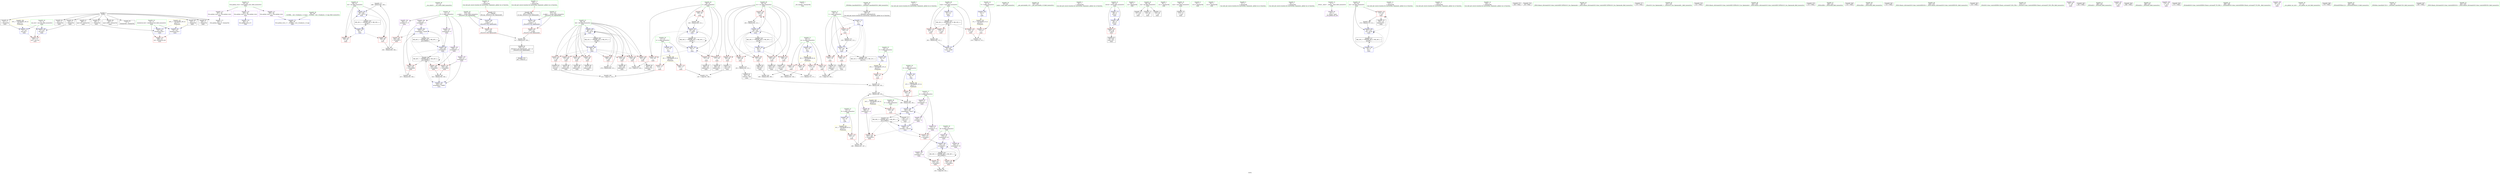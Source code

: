 digraph "SVFG" {
	label="SVFG";

	Node0x564eaa3ad880 [shape=record,color=grey,label="{NodeID: 0\nNullPtr}"];
	Node0x564eaa3ad880 -> Node0x564eaa4dda70[style=solid];
	Node0x564eaa3ad880 -> Node0x564eaa4ddb70[style=solid];
	Node0x564eaa3ad880 -> Node0x564eaa4ddc40[style=solid];
	Node0x564eaa3ad880 -> Node0x564eaa4ddd10[style=solid];
	Node0x564eaa3ad880 -> Node0x564eaa4ddde0[style=solid];
	Node0x564eaa3ad880 -> Node0x564eaa4ddeb0[style=solid];
	Node0x564eaa3ad880 -> Node0x564eaa4ddf80[style=solid];
	Node0x564eaa3ad880 -> Node0x564eaa4de050[style=solid];
	Node0x564eaa3ad880 -> Node0x564eaa4de120[style=solid];
	Node0x564eaa3ad880 -> Node0x564eaa4e4800[style=solid];
	Node0x564eaa4e1160 [shape=record,color=grey,label="{NodeID: 277\n266 = Binary(265, 258, )\n}"];
	Node0x564eaa4e1160 -> Node0x564eaa4dfa80[style=solid];
	Node0x564eaa4df9b0 [shape=record,color=blue,label="{NodeID: 194\n255\<--257\narrayidx68\<--rem69\nmain\n}"];
	Node0x564eaa4df9b0 -> Node0x564eaa4e3d90[style=dashed];
	Node0x564eaa4df9b0 -> Node0x564eaa4e56d0[style=dashed];
	Node0x564eaa4df9b0 -> Node0x564eaa502dc0[style=dashed];
	Node0x564eaa4dc2d0 [shape=record,color=purple,label="{NodeID: 111\n366\<--36\nllvm.global_ctors_1\<--llvm.global_ctors\nGlob }"];
	Node0x564eaa4dc2d0 -> Node0x564eaa4e4700[style=solid];
	Node0x564eaa4bae60 [shape=record,color=green,label="{NodeID: 28\n51\<--52\n__cxa_atexit\<--__cxa_atexit_field_insensitive\n}"];
	Node0x564eaa4e5ca0 [shape=record,color=black,label="{NodeID: 388\n318 = PHI(100, )\n1st arg _ZStorSt13_Ios_OpenmodeS_ }"];
	Node0x564eaa4e5ca0 -> Node0x564eaa4dfe90[style=solid];
	Node0x564eaa4e2bb0 [shape=record,color=red,label="{NodeID: 139\n204\<--84\n\<--i21\nmain\n}"];
	Node0x564eaa4e2bb0 -> Node0x564eaa4eab40[style=solid];
	Node0x564eaa4dd6d0 [shape=record,color=green,label="{NodeID: 56\n319\<--320\n__a.addr\<--__a.addr_field_insensitive\n_ZStorSt13_Ios_OpenmodeS_\n}"];
	Node0x564eaa4dd6d0 -> Node0x564eaa4e3e60[style=solid];
	Node0x564eaa4dd6d0 -> Node0x564eaa4dfdc0[style=solid];
	Node0x564eaa5053d0 [shape=record,color=yellow,style=double,label="{NodeID: 333\n10V_1 = ENCHI(MR_10V_0)\npts\{25 \}\nFun[main]}"];
	Node0x564eaa5053d0 -> Node0x564eaa4e1d10[style=dashed];
	Node0x564eaa4e4300 [shape=record,color=blue,label="{NodeID: 167\n22\<--18\nX\<--\nGlob }"];
	Node0x564eaa4e4300 -> Node0x564eaa5052f0[style=dashed];
	Node0x564eaa4dee50 [shape=record,color=black,label="{NodeID: 84\n217\<--216\nidxprom49\<--\nmain\n}"];
	Node0x564eaa4b9d10 [shape=record,color=green,label="{NodeID: 1\n7\<--1\n__dso_handle\<--dummyObj\nGlob }"];
	Node0x564eaa4e12e0 [shape=record,color=grey,label="{NodeID: 278\n167 = cmp(165, 166, )\n}"];
	Node0x564eaa4dfa80 [shape=record,color=blue,label="{NodeID: 195\n86\<--266\nret\<--rem73\nmain\n}"];
	Node0x564eaa4dfa80 -> Node0x564eaa4e2c80[style=dashed];
	Node0x564eaa4dfa80 -> Node0x564eaa4e2d50[style=dashed];
	Node0x564eaa4dfa80 -> Node0x564eaa4dfa80[style=dashed];
	Node0x564eaa4dfa80 -> Node0x564eaa5014c0[style=dashed];
	Node0x564eaa4dc3d0 [shape=record,color=purple,label="{NodeID: 112\n367\<--36\nllvm.global_ctors_2\<--llvm.global_ctors\nGlob }"];
	Node0x564eaa4dc3d0 -> Node0x564eaa4e4800[style=solid];
	Node0x564eaa4baf60 [shape=record,color=green,label="{NodeID: 29\n50\<--56\n_ZNSt8ios_base4InitD1Ev\<--_ZNSt8ios_base4InitD1Ev_field_insensitive\n}"];
	Node0x564eaa4baf60 -> Node0x564eaa4de1f0[style=solid];
	Node0x564eaa4e2c80 [shape=record,color=red,label="{NodeID: 140\n260\<--86\n\<--ret\nmain\n}"];
	Node0x564eaa4e2c80 -> Node0x564eaa4e0fe0[style=solid];
	Node0x564eaa4dd7a0 [shape=record,color=green,label="{NodeID: 57\n321\<--322\n__b.addr\<--__b.addr_field_insensitive\n_ZStorSt13_Ios_OpenmodeS_\n}"];
	Node0x564eaa4dd7a0 -> Node0x564eaa4e3f30[style=solid];
	Node0x564eaa4dd7a0 -> Node0x564eaa4dfe90[style=solid];
	Node0x564eaa5054b0 [shape=record,color=yellow,style=double,label="{NodeID: 334\n12V_1 = ENCHI(MR_12V_0)\npts\{27 \}\nFun[main]}"];
	Node0x564eaa5054b0 -> Node0x564eaa4e1de0[style=dashed];
	Node0x564eaa4e4400 [shape=record,color=blue,label="{NodeID: 168\n24\<--18\nY\<--\nGlob }"];
	Node0x564eaa4e4400 -> Node0x564eaa5053d0[style=dashed];
	Node0x564eaa4def20 [shape=record,color=black,label="{NodeID: 85\n228\<--227\nidxprom54\<--\nmain\n}"];
	Node0x564eaa4b8cd0 [shape=record,color=green,label="{NodeID: 2\n9\<--1\n\<--dummyObj\nCan only get source location for instruction, argument, global var or function.}"];
	Node0x564eaa4e1460 [shape=record,color=grey,label="{NodeID: 279\n116 = cmp(114, 115, )\n}"];
	Node0x564eaa4dfb50 [shape=record,color=blue,label="{NodeID: 196\n88\<--270\ni44\<--inc75\nmain\n}"];
	Node0x564eaa4dfb50 -> Node0x564eaa4e2e20[style=dashed];
	Node0x564eaa4dfb50 -> Node0x564eaa4e2ef0[style=dashed];
	Node0x564eaa4dfb50 -> Node0x564eaa4e2fc0[style=dashed];
	Node0x564eaa4dfb50 -> Node0x564eaa4e3090[style=dashed];
	Node0x564eaa4dfb50 -> Node0x564eaa4e3160[style=dashed];
	Node0x564eaa4dfb50 -> Node0x564eaa4e3230[style=dashed];
	Node0x564eaa4dfb50 -> Node0x564eaa4e3300[style=dashed];
	Node0x564eaa4dfb50 -> Node0x564eaa4e33d0[style=dashed];
	Node0x564eaa4dfb50 -> Node0x564eaa4dfb50[style=dashed];
	Node0x564eaa4dfb50 -> Node0x564eaa5019c0[style=dashed];
	Node0x564eaa4dc4d0 [shape=record,color=red,label="{NodeID: 113\n115\<--8\n\<--T\nmain\n}"];
	Node0x564eaa4dc4d0 -> Node0x564eaa4e1460[style=solid];
	Node0x564eaa4db170 [shape=record,color=green,label="{NodeID: 30\n63\<--64\nmain\<--main_field_insensitive\n}"];
	Node0x564eaa4e2d50 [shape=record,color=red,label="{NodeID: 141\n284\<--86\n\<--ret\nmain\n}"];
	Node0x564eaa4dd870 [shape=record,color=green,label="{NodeID: 58\n329\<--330\n__gxx_personality_v0\<--__gxx_personality_v0_field_insensitive\n}"];
	Node0x564eaa4e4500 [shape=record,color=blue,label="{NodeID: 169\n26\<--18\nZ\<--\nGlob }"];
	Node0x564eaa4e4500 -> Node0x564eaa5054b0[style=dashed];
	Node0x564eaa4deff0 [shape=record,color=black,label="{NodeID: 86\n232\<--231\nidxprom56\<--\nmain\n}"];
	Node0x564eaa4b8d60 [shape=record,color=green,label="{NodeID: 3\n18\<--1\n\<--dummyObj\nCan only get source location for instruction, argument, global var or function.}"];
	Node0x564eaa4e15e0 [shape=record,color=grey,label="{NodeID: 280\n131 = cmp(129, 130, )\n}"];
	Node0x564eaa4dfc20 [shape=record,color=blue,label="{NodeID: 197\n76\<--295\nCase\<--inc88\nmain\n}"];
	Node0x564eaa4dfc20 -> Node0x564eaa5000c0[style=dashed];
	Node0x564eaa4dc5a0 [shape=record,color=red,label="{NodeID: 114\n166\<--17\n\<--n\nmain\n}"];
	Node0x564eaa4dc5a0 -> Node0x564eaa4e12e0[style=solid];
	Node0x564eaa4db200 [shape=record,color=green,label="{NodeID: 31\n66\<--67\nretval\<--retval_field_insensitive\nmain\n}"];
	Node0x564eaa4db200 -> Node0x564eaa4e1eb0[style=solid];
	Node0x564eaa4db200 -> Node0x564eaa4e4900[style=solid];
	Node0x564eaa4db200 -> Node0x564eaa4dfcf0[style=solid];
	Node0x564eaa4e2e20 [shape=record,color=red,label="{NodeID: 142\n211\<--88\n\<--i44\nmain\n}"];
	Node0x564eaa4e2e20 -> Node0x564eaa4ded80[style=solid];
	Node0x564eaa4dd970 [shape=record,color=green,label="{NodeID: 59\n38\<--361\n_GLOBAL__sub_I_frankyym_2_0.cpp\<--_GLOBAL__sub_I_frankyym_2_0.cpp_field_insensitive\n}"];
	Node0x564eaa4dd970 -> Node0x564eaa4e4700[style=solid];
	Node0x564eaa505670 [shape=record,color=yellow,style=double,label="{NodeID: 336\n16V_1 = ENCHI(MR_16V_0)\npts\{73 \}\nFun[main]}"];
	Node0x564eaa505670 -> Node0x564eaa4e4d10[style=dashed];
	Node0x564eaa505670 -> Node0x564eaa4e4eb0[style=dashed];
	Node0x564eaa4e4600 [shape=record,color=blue,label="{NodeID: 170\n365\<--37\nllvm.global_ctors_0\<--\nGlob }"];
	Node0x564eaa4df0c0 [shape=record,color=black,label="{NodeID: 87\n238\<--237\nidxprom59\<--\nmain\n}"];
	Node0x564eaa4b8df0 [shape=record,color=green,label="{NodeID: 4\n28\<--1\n.str\<--dummyObj\nGlob }"];
	Node0x564eaa4e1760 [shape=record,color=grey,label="{NodeID: 281\n235 = cmp(230, 234, )\n}"];
	Node0x564eaa4dfcf0 [shape=record,color=blue,label="{NodeID: 198\n66\<--9\nretval\<--\nmain\n}"];
	Node0x564eaa4dfcf0 -> Node0x564eaa4e1eb0[style=dashed];
	Node0x564eaa4e1830 [shape=record,color=red,label="{NodeID: 115\n213\<--17\n\<--n\nmain\n}"];
	Node0x564eaa4e1830 -> Node0x564eaa4ed350[style=solid];
	Node0x564eaa4db290 [shape=record,color=green,label="{NodeID: 32\n68\<--69\ncin\<--cin_field_insensitive\nmain\n}"];
	Node0x564eaa4db290 -> Node0x564eaa4de2f0[style=solid];
	Node0x564eaa4db290 -> Node0x564eaa4de3c0[style=solid];
	Node0x564eaa4db290 -> Node0x564eaa4de490[style=solid];
	Node0x564eaa4e2ef0 [shape=record,color=red,label="{NodeID: 143\n216\<--88\n\<--i44\nmain\n}"];
	Node0x564eaa4e2ef0 -> Node0x564eaa4dee50[style=solid];
	Node0x564eaa4dda70 [shape=record,color=black,label="{NodeID: 60\n2\<--3\ndummyVal\<--dummyVal\n}"];
	Node0x564eaa505750 [shape=record,color=yellow,style=double,label="{NodeID: 337\n18V_1 = ENCHI(MR_18V_0)\npts\{75 \}\nFun[main]}"];
	Node0x564eaa505750 -> Node0x564eaa4e4de0[style=dashed];
	Node0x564eaa505750 -> Node0x564eaa4e4f80[style=dashed];
	Node0x564eaa4e4700 [shape=record,color=blue,label="{NodeID: 171\n366\<--38\nllvm.global_ctors_1\<--_GLOBAL__sub_I_frankyym_2_0.cpp\nGlob }"];
	Node0x564eaa4df190 [shape=record,color=black,label="{NodeID: 88\n242\<--241\nidxprom61\<--\nmain\n}"];
	Node0x564eaa4b8e80 [shape=record,color=green,label="{NodeID: 5\n30\<--1\n.str.1\<--dummyObj\nGlob }"];
	Node0x564eaa4ed1d0 [shape=record,color=grey,label="{NodeID: 282\n225 = cmp(223, 224, )\n}"];
	Node0x564eaa4dfdc0 [shape=record,color=blue,label="{NodeID: 199\n319\<--317\n__a.addr\<--__a\n_ZStorSt13_Ios_OpenmodeS_\n}"];
	Node0x564eaa4dfdc0 -> Node0x564eaa4e3e60[style=dashed];
	Node0x564eaa4e1900 [shape=record,color=red,label="{NodeID: 116\n130\<--20\n\<--m\nmain\n}"];
	Node0x564eaa4e1900 -> Node0x564eaa4e15e0[style=solid];
	Node0x564eaa4db320 [shape=record,color=green,label="{NodeID: 33\n70\<--71\ncout\<--cout_field_insensitive\nmain\n}"];
	Node0x564eaa4db320 -> Node0x564eaa4de560[style=solid];
	Node0x564eaa4e2fc0 [shape=record,color=red,label="{NodeID: 144\n224\<--88\n\<--i44\nmain\n}"];
	Node0x564eaa4e2fc0 -> Node0x564eaa4ed1d0[style=solid];
	Node0x564eaa4ddb70 [shape=record,color=black,label="{NodeID: 61\n146\<--3\n\<--dummyVal\nmain\n}"];
	Node0x564eaa4e4800 [shape=record,color=blue, style = dotted,label="{NodeID: 172\n367\<--3\nllvm.global_ctors_2\<--dummyVal\nGlob }"];
	Node0x564eaa4df260 [shape=record,color=black,label="{NodeID: 89\n254\<--253\nidxprom67\<--\nmain\n}"];
	Node0x564eaa4b9800 [shape=record,color=green,label="{NodeID: 6\n32\<--1\n.str.2\<--dummyObj\nGlob }"];
	Node0x564eaa4ed350 [shape=record,color=grey,label="{NodeID: 283\n214 = cmp(212, 213, )\n}"];
	Node0x564eaa4dfe90 [shape=record,color=blue,label="{NodeID: 200\n321\<--318\n__b.addr\<--__b\n_ZStorSt13_Ios_OpenmodeS_\n}"];
	Node0x564eaa4dfe90 -> Node0x564eaa4e3f30[style=dashed];
	Node0x564eaa4e19d0 [shape=record,color=red,label="{NodeID: 117\n171\<--20\n\<--m\nmain\n}"];
	Node0x564eaa4e19d0 -> Node0x564eaa4eafc0[style=solid];
	Node0x564eaa4db3b0 [shape=record,color=green,label="{NodeID: 34\n72\<--73\nexn.slot\<--exn.slot_field_insensitive\nmain\n}"];
	Node0x564eaa4db3b0 -> Node0x564eaa4e1f80[style=solid];
	Node0x564eaa4db3b0 -> Node0x564eaa4e4d10[style=solid];
	Node0x564eaa4db3b0 -> Node0x564eaa4e4eb0[style=solid];
	Node0x564eaa4e3090 [shape=record,color=red,label="{NodeID: 145\n231\<--88\n\<--i44\nmain\n}"];
	Node0x564eaa4e3090 -> Node0x564eaa4deff0[style=solid];
	Node0x564eaa4ddc40 [shape=record,color=black,label="{NodeID: 62\n147\<--3\n\<--dummyVal\nmain\n}"];
	Node0x564eaa4ddc40 -> Node0x564eaa4e4d10[style=solid];
	Node0x564eaa4e4900 [shape=record,color=blue,label="{NodeID: 173\n66\<--9\nretval\<--\nmain\n}"];
	Node0x564eaa4e4900 -> Node0x564eaa4dfcf0[style=dashed];
	Node0x564eaa4df330 [shape=record,color=black,label="{NodeID: 90\n262\<--261\nidxprom70\<--\nmain\n}"];
	Node0x564eaa4b9890 [shape=record,color=green,label="{NodeID: 7\n34\<--1\n.str.3\<--dummyObj\nGlob }"];
	Node0x564eaa4e1aa0 [shape=record,color=red,label="{NodeID: 118\n184\<--20\n\<--m\nmain\n}"];
	Node0x564eaa4e1aa0 -> Node0x564eaa4e0ce0[style=solid];
	Node0x564eaa4db440 [shape=record,color=green,label="{NodeID: 35\n74\<--75\nehselector.slot\<--ehselector.slot_field_insensitive\nmain\n}"];
	Node0x564eaa4db440 -> Node0x564eaa4e2050[style=solid];
	Node0x564eaa4db440 -> Node0x564eaa4e4de0[style=solid];
	Node0x564eaa4db440 -> Node0x564eaa4e4f80[style=solid];
	Node0x564eaa4e3160 [shape=record,color=red,label="{NodeID: 146\n241\<--88\n\<--i44\nmain\n}"];
	Node0x564eaa4e3160 -> Node0x564eaa4df190[style=solid];
	Node0x564eaa4ddd10 [shape=record,color=black,label="{NodeID: 63\n149\<--3\n\<--dummyVal\nmain\n}"];
	Node0x564eaa4ddd10 -> Node0x564eaa4e4de0[style=solid];
	Node0x564eaa5059f0 [shape=record,color=yellow,style=double,label="{NodeID: 340\n24V_1 = ENCHI(MR_24V_0)\npts\{81 \}\nFun[main]}"];
	Node0x564eaa5059f0 -> Node0x564eaa4e2600[style=dashed];
	Node0x564eaa4e49d0 [shape=record,color=blue,label="{NodeID: 174\n76\<--112\nCase\<--\nmain\n}"];
	Node0x564eaa4e49d0 -> Node0x564eaa5000c0[style=dashed];
	Node0x564eaa4df400 [shape=record,color=black,label="{NodeID: 91\n65\<--303\nmain_ret\<--\nmain\n}"];
	Node0x564eaa4b9920 [shape=record,color=green,label="{NodeID: 8\n37\<--1\n\<--dummyObj\nCan only get source location for instruction, argument, global var or function.}"];
	Node0x564eaa4e1b70 [shape=record,color=red,label="{NodeID: 119\n199\<--20\n\<--m\nmain\n}"];
	Node0x564eaa4e1b70 -> Node0x564eaa4ea3c0[style=solid];
	Node0x564eaa4db4d0 [shape=record,color=green,label="{NodeID: 36\n76\<--77\nCase\<--Case_field_insensitive\nmain\n}"];
	Node0x564eaa4db4d0 -> Node0x564eaa4e2120[style=solid];
	Node0x564eaa4db4d0 -> Node0x564eaa4e21f0[style=solid];
	Node0x564eaa4db4d0 -> Node0x564eaa4e22c0[style=solid];
	Node0x564eaa4db4d0 -> Node0x564eaa4e49d0[style=solid];
	Node0x564eaa4db4d0 -> Node0x564eaa4dfc20[style=solid];
	Node0x564eaa4e3230 [shape=record,color=red,label="{NodeID: 147\n253\<--88\n\<--i44\nmain\n}"];
	Node0x564eaa4e3230 -> Node0x564eaa4df260[style=solid];
	Node0x564eaa4ddde0 [shape=record,color=black,label="{NodeID: 64\n152\<--3\n\<--dummyVal\nmain\n}"];
	Node0x564eaa4e4aa0 [shape=record,color=blue,label="{NodeID: 175\n78\<--9\ni\<--\nmain\n}"];
	Node0x564eaa4e4aa0 -> Node0x564eaa4e2390[style=dashed];
	Node0x564eaa4e4aa0 -> Node0x564eaa4e2460[style=dashed];
	Node0x564eaa4e4aa0 -> Node0x564eaa4e2530[style=dashed];
	Node0x564eaa4e4aa0 -> Node0x564eaa4e4c40[style=dashed];
	Node0x564eaa4e4aa0 -> Node0x564eaa5005c0[style=dashed];
	Node0x564eaa4df4d0 [shape=record,color=black,label="{NodeID: 92\n316\<--327\n_ZStorSt13_Ios_OpenmodeS__ret\<--or\n_ZStorSt13_Ios_OpenmodeS_\n|{<s0>4}}"];
	Node0x564eaa4df4d0:s0 -> Node0x564eaa518380[style=solid,color=blue];
	Node0x564eaa4b99b0 [shape=record,color=green,label="{NodeID: 9\n95\<--1\n\<--dummyObj\nCan only get source location for instruction, argument, global var or function.}"];
	Node0x564eaa4e1c40 [shape=record,color=red,label="{NodeID: 120\n181\<--22\n\<--X\nmain\n}"];
	Node0x564eaa4e1c40 -> Node0x564eaa4eae40[style=solid];
	Node0x564eaa4db560 [shape=record,color=green,label="{NodeID: 37\n78\<--79\ni\<--i_field_insensitive\nmain\n}"];
	Node0x564eaa4db560 -> Node0x564eaa4e2390[style=solid];
	Node0x564eaa4db560 -> Node0x564eaa4e2460[style=solid];
	Node0x564eaa4db560 -> Node0x564eaa4e2530[style=solid];
	Node0x564eaa4db560 -> Node0x564eaa4e4aa0[style=solid];
	Node0x564eaa4db560 -> Node0x564eaa4e4c40[style=solid];
	Node0x564eaa4e3300 [shape=record,color=red,label="{NodeID: 148\n261\<--88\n\<--i44\nmain\n}"];
	Node0x564eaa4e3300 -> Node0x564eaa4df330[style=solid];
	Node0x564eaa4ddeb0 [shape=record,color=black,label="{NodeID: 65\n153\<--3\n\<--dummyVal\nmain\n}"];
	Node0x564eaa4ddeb0 -> Node0x564eaa4e4eb0[style=solid];
	Node0x564eaa4e9f40 [shape=record,color=grey,label="{NodeID: 259\n194 = Binary(188, 193, )\n}"];
	Node0x564eaa4e9f40 -> Node0x564eaa4ea240[style=solid];
	Node0x564eaa4e4b70 [shape=record,color=blue,label="{NodeID: 176\n139\<--136\narrayidx\<--conv20\nmain\n}"];
	Node0x564eaa4e4b70 -> Node0x564eaa4e37e0[style=dashed];
	Node0x564eaa4e4b70 -> Node0x564eaa4e38b0[style=dashed];
	Node0x564eaa4e4b70 -> Node0x564eaa4e4b70[style=dashed];
	Node0x564eaa4e4b70 -> Node0x564eaa4e5390[style=dashed];
	Node0x564eaa4e4b70 -> Node0x564eaa5023c0[style=dashed];
	Node0x564eaa4df5a0 [shape=record,color=purple,label="{NodeID: 93\n47\<--4\n\<--_ZStL8__ioinit\n__cxx_global_var_init\n}"];
	Node0x564eaa4b9a40 [shape=record,color=green,label="{NodeID: 10\n99\<--1\n\<--dummyObj\nCan only get source location for instruction, argument, global var or function.|{<s0>4}}"];
	Node0x564eaa4b9a40:s0 -> Node0x564eaa517690[style=solid,color=red];
	Node0x564eaa4e1d10 [shape=record,color=red,label="{NodeID: 121\n189\<--24\n\<--Y\nmain\n}"];
	Node0x564eaa4e1d10 -> Node0x564eaa4e09e0[style=solid];
	Node0x564eaa4db630 [shape=record,color=green,label="{NodeID: 38\n80\<--81\nk\<--k_field_insensitive\nmain\n}"];
	Node0x564eaa4db630 -> Node0x564eaa4e2600[style=solid];
	Node0x564eaa5000c0 [shape=record,color=black,label="{NodeID: 315\nMR_20V_3 = PHI(MR_20V_4, MR_20V_2, )\npts\{77 \}\n}"];
	Node0x564eaa5000c0 -> Node0x564eaa4e2120[style=dashed];
	Node0x564eaa5000c0 -> Node0x564eaa4e21f0[style=dashed];
	Node0x564eaa5000c0 -> Node0x564eaa4e22c0[style=dashed];
	Node0x564eaa5000c0 -> Node0x564eaa4dfc20[style=dashed];
	Node0x564eaa4e33d0 [shape=record,color=red,label="{NodeID: 149\n269\<--88\n\<--i44\nmain\n}"];
	Node0x564eaa4e33d0 -> Node0x564eaa4e0e60[style=solid];
	Node0x564eaa4ddf80 [shape=record,color=black,label="{NodeID: 66\n155\<--3\n\<--dummyVal\nmain\n}"];
	Node0x564eaa4ddf80 -> Node0x564eaa4e4f80[style=solid];
	Node0x564eaa4ea0c0 [shape=record,color=grey,label="{NodeID: 260\n327 = Binary(325, 326, )\n}"];
	Node0x564eaa4ea0c0 -> Node0x564eaa4df4d0[style=solid];
	Node0x564eaa4e4c40 [shape=record,color=blue,label="{NodeID: 177\n78\<--143\ni\<--inc\nmain\n}"];
	Node0x564eaa4e4c40 -> Node0x564eaa4e2390[style=dashed];
	Node0x564eaa4e4c40 -> Node0x564eaa4e2460[style=dashed];
	Node0x564eaa4e4c40 -> Node0x564eaa4e2530[style=dashed];
	Node0x564eaa4e4c40 -> Node0x564eaa4e4c40[style=dashed];
	Node0x564eaa4e4c40 -> Node0x564eaa5005c0[style=dashed];
	Node0x564eaa4df670 [shape=record,color=purple,label="{NodeID: 94\n139\<--11\narrayidx\<--A\nmain\n}"];
	Node0x564eaa4df670 -> Node0x564eaa4e4b70[style=solid];
	Node0x564eaa4b54f0 [shape=record,color=green,label="{NodeID: 11\n100\<--1\n\<--dummyObj\nCan only get source location for instruction, argument, global var or function.|{<s0>4}}"];
	Node0x564eaa4b54f0:s0 -> Node0x564eaa4e5ca0[style=solid,color=red];
	Node0x564eaa4e1de0 [shape=record,color=red,label="{NodeID: 122\n195\<--26\n\<--Z\nmain\n}"];
	Node0x564eaa4e1de0 -> Node0x564eaa4ea240[style=solid];
	Node0x564eaa4db700 [shape=record,color=green,label="{NodeID: 39\n82\<--83\ncnt\<--cnt_field_insensitive\nmain\n}"];
	Node0x564eaa4db700 -> Node0x564eaa4e26d0[style=solid];
	Node0x564eaa4db700 -> Node0x564eaa4e5050[style=solid];
	Node0x564eaa4db700 -> Node0x564eaa4e51f0[style=solid];
	Node0x564eaa5005c0 [shape=record,color=black,label="{NodeID: 316\nMR_22V_2 = PHI(MR_22V_4, MR_22V_1, )\npts\{79 \}\n}"];
	Node0x564eaa5005c0 -> Node0x564eaa4e4aa0[style=dashed];
	Node0x564eaa4e34a0 [shape=record,color=red,label="{NodeID: 150\n223\<--90\n\<--j\nmain\n}"];
	Node0x564eaa4e34a0 -> Node0x564eaa4ed1d0[style=solid];
	Node0x564eaa4de050 [shape=record,color=black,label="{NodeID: 67\n309\<--3\nlpad.val\<--dummyVal\nmain\n}"];
	Node0x564eaa4ea240 [shape=record,color=grey,label="{NodeID: 261\n196 = Binary(194, 195, )\n}"];
	Node0x564eaa4ea240 -> Node0x564eaa4e5390[style=solid];
	Node0x564eaa4e4d10 [shape=record,color=blue,label="{NodeID: 178\n72\<--147\nexn.slot\<--\nmain\n}"];
	Node0x564eaa4e4d10 -> Node0x564eaa4e1f80[style=dashed];
	Node0x564eaa4df740 [shape=record,color=purple,label="{NodeID: 95\n173\<--11\narrayidx27\<--A\nmain\n}"];
	Node0x564eaa4df740 -> Node0x564eaa4e37e0[style=solid];
	Node0x564eaa4b55c0 [shape=record,color=green,label="{NodeID: 12\n112\<--1\n\<--dummyObj\nCan only get source location for instruction, argument, global var or function.}"];
	Node0x564eaa4e1eb0 [shape=record,color=red,label="{NodeID: 123\n303\<--66\n\<--retval\nmain\n}"];
	Node0x564eaa4e1eb0 -> Node0x564eaa4df400[style=solid];
	Node0x564eaa4db7d0 [shape=record,color=green,label="{NodeID: 40\n84\<--85\ni21\<--i21_field_insensitive\nmain\n}"];
	Node0x564eaa4db7d0 -> Node0x564eaa4e27a0[style=solid];
	Node0x564eaa4db7d0 -> Node0x564eaa4e2870[style=solid];
	Node0x564eaa4db7d0 -> Node0x564eaa4e2940[style=solid];
	Node0x564eaa4db7d0 -> Node0x564eaa4e2a10[style=solid];
	Node0x564eaa4db7d0 -> Node0x564eaa4e2ae0[style=solid];
	Node0x564eaa4db7d0 -> Node0x564eaa4e2bb0[style=solid];
	Node0x564eaa4db7d0 -> Node0x564eaa4e5120[style=solid];
	Node0x564eaa4db7d0 -> Node0x564eaa4e5460[style=solid];
	Node0x564eaa500ac0 [shape=record,color=black,label="{NodeID: 317\nMR_26V_2 = PHI(MR_26V_4, MR_26V_1, )\npts\{83 \}\n}"];
	Node0x564eaa500ac0 -> Node0x564eaa4e5050[style=dashed];
	Node0x564eaa4e3570 [shape=record,color=red,label="{NodeID: 151\n227\<--90\n\<--j\nmain\n}"];
	Node0x564eaa4e3570 -> Node0x564eaa4def20[style=solid];
	Node0x564eaa4de120 [shape=record,color=black,label="{NodeID: 68\n310\<--3\nlpad.val90\<--dummyVal\nmain\n}"];
	Node0x564eaa4ea3c0 [shape=record,color=grey,label="{NodeID: 262\n200 = Binary(198, 199, )\n}"];
	Node0x564eaa4e4de0 [shape=record,color=blue,label="{NodeID: 179\n74\<--149\nehselector.slot\<--\nmain\n}"];
	Node0x564eaa4e4de0 -> Node0x564eaa4e2050[style=dashed];
	Node0x564eaa4dc6c0 [shape=record,color=purple,label="{NodeID: 96\n186\<--11\narrayidx33\<--A\nmain\n}"];
	Node0x564eaa4dc6c0 -> Node0x564eaa4e38b0[style=solid];
	Node0x564eaa4b5690 [shape=record,color=green,label="{NodeID: 13\n220\<--1\n\<--dummyObj\nCan only get source location for instruction, argument, global var or function.}"];
	Node0x564eaa517690 [shape=record,color=black,label="{NodeID: 373\n317 = PHI(99, )\n0th arg _ZStorSt13_Ios_OpenmodeS_ }"];
	Node0x564eaa517690 -> Node0x564eaa4dfdc0[style=solid];
	Node0x564eaa4e1f80 [shape=record,color=red,label="{NodeID: 124\n307\<--72\nexn\<--exn.slot\nmain\n}"];
	Node0x564eaa4db8a0 [shape=record,color=green,label="{NodeID: 41\n86\<--87\nret\<--ret_field_insensitive\nmain\n}"];
	Node0x564eaa4db8a0 -> Node0x564eaa4e2c80[style=solid];
	Node0x564eaa4db8a0 -> Node0x564eaa4e2d50[style=solid];
	Node0x564eaa4db8a0 -> Node0x564eaa4e5530[style=solid];
	Node0x564eaa4db8a0 -> Node0x564eaa4dfa80[style=solid];
	Node0x564eaa500fc0 [shape=record,color=black,label="{NodeID: 318\nMR_28V_2 = PHI(MR_28V_4, MR_28V_1, )\npts\{85 \}\n}"];
	Node0x564eaa500fc0 -> Node0x564eaa4e5120[style=dashed];
	Node0x564eaa4e3640 [shape=record,color=red,label="{NodeID: 152\n237\<--90\n\<--j\nmain\n}"];
	Node0x564eaa4e3640 -> Node0x564eaa4df0c0[style=solid];
	Node0x564eaa4de1f0 [shape=record,color=black,label="{NodeID: 69\n49\<--50\n\<--_ZNSt8ios_base4InitD1Ev\nCan only get source location for instruction, argument, global var or function.}"];
	Node0x564eaa4ea540 [shape=record,color=grey,label="{NodeID: 263\n245 = Binary(244, 240, )\n}"];
	Node0x564eaa4ea540 -> Node0x564eaa4df810[style=solid];
	Node0x564eaa4e4eb0 [shape=record,color=blue,label="{NodeID: 180\n72\<--153\nexn.slot\<--\nmain\n}"];
	Node0x564eaa4e4eb0 -> Node0x564eaa4e1f80[style=dashed];
	Node0x564eaa4dc790 [shape=record,color=purple,label="{NodeID: 97\n201\<--11\narrayidx40\<--A\nmain\n}"];
	Node0x564eaa4dc790 -> Node0x564eaa4e5390[style=solid];
	Node0x564eaa4b5760 [shape=record,color=green,label="{NodeID: 14\n258\<--1\n\<--dummyObj\nCan only get source location for instruction, argument, global var or function.}"];
	Node0x564eaa518380 [shape=record,color=black,label="{NodeID: 374\n98 = PHI(316, )\n}"];
	Node0x564eaa4e2050 [shape=record,color=red,label="{NodeID: 125\n308\<--74\nsel\<--ehselector.slot\nmain\n}"];
	Node0x564eaa4db970 [shape=record,color=green,label="{NodeID: 42\n88\<--89\ni44\<--i44_field_insensitive\nmain\n}"];
	Node0x564eaa4db970 -> Node0x564eaa4e2e20[style=solid];
	Node0x564eaa4db970 -> Node0x564eaa4e2ef0[style=solid];
	Node0x564eaa4db970 -> Node0x564eaa4e2fc0[style=solid];
	Node0x564eaa4db970 -> Node0x564eaa4e3090[style=solid];
	Node0x564eaa4db970 -> Node0x564eaa4e3160[style=solid];
	Node0x564eaa4db970 -> Node0x564eaa4e3230[style=solid];
	Node0x564eaa4db970 -> Node0x564eaa4e3300[style=solid];
	Node0x564eaa4db970 -> Node0x564eaa4e33d0[style=solid];
	Node0x564eaa4db970 -> Node0x564eaa4e5600[style=solid];
	Node0x564eaa4db970 -> Node0x564eaa4dfb50[style=solid];
	Node0x564eaa5014c0 [shape=record,color=black,label="{NodeID: 319\nMR_30V_2 = PHI(MR_30V_4, MR_30V_1, )\npts\{87 \}\n}"];
	Node0x564eaa5014c0 -> Node0x564eaa4e5530[style=dashed];
	Node0x564eaa4e3710 [shape=record,color=red,label="{NodeID: 153\n249\<--90\n\<--j\nmain\n}"];
	Node0x564eaa4e3710 -> Node0x564eaa4eacc0[style=solid];
	Node0x564eaa4de2f0 [shape=record,color=black,label="{NodeID: 70\n107\<--68\n\<--cin\nmain\n}"];
	Node0x564eaa4ea6c0 [shape=record,color=grey,label="{NodeID: 264\n295 = Binary(294, 112, )\n}"];
	Node0x564eaa4ea6c0 -> Node0x564eaa4dfc20[style=solid];
	Node0x564eaa4e4f80 [shape=record,color=blue,label="{NodeID: 181\n74\<--155\nehselector.slot\<--\nmain\n}"];
	Node0x564eaa4e4f80 -> Node0x564eaa4e2050[style=dashed];
	Node0x564eaa4dc860 [shape=record,color=purple,label="{NodeID: 98\n179\<--13\narrayidx30\<--B\nmain\n}"];
	Node0x564eaa4dc860 -> Node0x564eaa4e52c0[style=solid];
	Node0x564eaa4b9e90 [shape=record,color=green,label="{NodeID: 15\n4\<--6\n_ZStL8__ioinit\<--_ZStL8__ioinit_field_insensitive\nGlob }"];
	Node0x564eaa4b9e90 -> Node0x564eaa4df5a0[style=solid];
	Node0x564eaa518570 [shape=record,color=black,label="{NodeID: 375\n108 = PHI()\n}"];
	Node0x564eaa4e2120 [shape=record,color=red,label="{NodeID: 126\n114\<--76\n\<--Case\nmain\n}"];
	Node0x564eaa4e2120 -> Node0x564eaa4e1460[style=solid];
	Node0x564eaa4dba40 [shape=record,color=green,label="{NodeID: 43\n90\<--91\nj\<--j_field_insensitive\nmain\n}"];
	Node0x564eaa4dba40 -> Node0x564eaa4e34a0[style=solid];
	Node0x564eaa4dba40 -> Node0x564eaa4e3570[style=solid];
	Node0x564eaa4dba40 -> Node0x564eaa4e3640[style=solid];
	Node0x564eaa4dba40 -> Node0x564eaa4e3710[style=solid];
	Node0x564eaa4dba40 -> Node0x564eaa4e57a0[style=solid];
	Node0x564eaa4dba40 -> Node0x564eaa4df8e0[style=solid];
	Node0x564eaa5019c0 [shape=record,color=black,label="{NodeID: 320\nMR_32V_2 = PHI(MR_32V_4, MR_32V_1, )\npts\{89 \}\n}"];
	Node0x564eaa5019c0 -> Node0x564eaa4e5600[style=dashed];
	Node0x564eaa4e37e0 [shape=record,color=red,label="{NodeID: 154\n174\<--173\n\<--arrayidx27\nmain\n}"];
	Node0x564eaa4e37e0 -> Node0x564eaa4e52c0[style=solid];
	Node0x564eaa4de3c0 [shape=record,color=black,label="{NodeID: 71\n118\<--68\n\<--cin\nmain\n}"];
	Node0x564eaa4ea840 [shape=record,color=grey,label="{NodeID: 265\n257 = Binary(256, 258, )\n}"];
	Node0x564eaa4ea840 -> Node0x564eaa4df9b0[style=solid];
	Node0x564eaa4e5050 [shape=record,color=blue,label="{NodeID: 182\n82\<--9\ncnt\<--\nmain\n}"];
	Node0x564eaa4e5050 -> Node0x564eaa4e26d0[style=dashed];
	Node0x564eaa4e5050 -> Node0x564eaa4e51f0[style=dashed];
	Node0x564eaa4e5050 -> Node0x564eaa500ac0[style=dashed];
	Node0x564eaa4dc930 [shape=record,color=purple,label="{NodeID: 99\n229\<--13\narrayidx55\<--B\nmain\n}"];
	Node0x564eaa4dc930 -> Node0x564eaa4e3980[style=solid];
	Node0x564eaa4b9f60 [shape=record,color=green,label="{NodeID: 16\n8\<--10\nT\<--T_field_insensitive\nGlob }"];
	Node0x564eaa4b9f60 -> Node0x564eaa4dc4d0[style=solid];
	Node0x564eaa4b9f60 -> Node0x564eaa4e4000[style=solid];
	Node0x564eaa518640 [shape=record,color=black,label="{NodeID: 376\n48 = PHI()\n}"];
	Node0x564eaa4e21f0 [shape=record,color=red,label="{NodeID: 127\n278\<--76\n\<--Case\nmain\n}"];
	Node0x564eaa4dbb10 [shape=record,color=green,label="{NodeID: 44\n96\<--97\n_ZNSt14basic_ifstreamIcSt11char_traitsIcEEC1EPKcSt13_Ios_Openmode\<--_ZNSt14basic_ifstreamIcSt11char_traitsIcEEC1EPKcSt13_Ios_Openmode_field_insensitive\n}"];
	Node0x564eaa501ec0 [shape=record,color=black,label="{NodeID: 321\nMR_34V_2 = PHI(MR_34V_3, MR_34V_1, )\npts\{91 \}\n}"];
	Node0x564eaa501ec0 -> Node0x564eaa4e57a0[style=dashed];
	Node0x564eaa501ec0 -> Node0x564eaa501ec0[style=dashed];
	Node0x564eaa4e38b0 [shape=record,color=red,label="{NodeID: 155\n187\<--186\n\<--arrayidx33\nmain\n}"];
	Node0x564eaa4e38b0 -> Node0x564eaa4eae40[style=solid];
	Node0x564eaa4de490 [shape=record,color=black,label="{NodeID: 72\n133\<--68\n\<--cin\nmain\n}"];
	Node0x564eaa4ea9c0 [shape=record,color=grey,label="{NodeID: 266\n176 = Binary(175, 112, )\n}"];
	Node0x564eaa4ea9c0 -> Node0x564eaa4e51f0[style=solid];
	Node0x564eaa4e5120 [shape=record,color=blue,label="{NodeID: 183\n84\<--9\ni21\<--\nmain\n}"];
	Node0x564eaa4e5120 -> Node0x564eaa4e27a0[style=dashed];
	Node0x564eaa4e5120 -> Node0x564eaa4e2870[style=dashed];
	Node0x564eaa4e5120 -> Node0x564eaa4e2940[style=dashed];
	Node0x564eaa4e5120 -> Node0x564eaa4e2a10[style=dashed];
	Node0x564eaa4e5120 -> Node0x564eaa4e2ae0[style=dashed];
	Node0x564eaa4e5120 -> Node0x564eaa4e2bb0[style=dashed];
	Node0x564eaa4e5120 -> Node0x564eaa4e5460[style=dashed];
	Node0x564eaa4e5120 -> Node0x564eaa500fc0[style=dashed];
	Node0x564eaa4dca00 [shape=record,color=purple,label="{NodeID: 100\n233\<--13\narrayidx57\<--B\nmain\n}"];
	Node0x564eaa4dca00 -> Node0x564eaa4e3a50[style=solid];
	Node0x564eaa4ba030 [shape=record,color=green,label="{NodeID: 17\n11\<--12\nA\<--A_field_insensitive\nGlob }"];
	Node0x564eaa4ba030 -> Node0x564eaa4df670[style=solid];
	Node0x564eaa4ba030 -> Node0x564eaa4df740[style=solid];
	Node0x564eaa4ba030 -> Node0x564eaa4dc6c0[style=solid];
	Node0x564eaa4ba030 -> Node0x564eaa4dc790[style=solid];
	Node0x564eaa518710 [shape=record,color=black,label="{NodeID: 377\n119 = PHI()\n}"];
	Node0x564eaa4e22c0 [shape=record,color=red,label="{NodeID: 128\n294\<--76\n\<--Case\nmain\n}"];
	Node0x564eaa4e22c0 -> Node0x564eaa4ea6c0[style=solid];
	Node0x564eaa4dbbe0 [shape=record,color=green,label="{NodeID: 45\n101\<--102\n_ZStorSt13_Ios_OpenmodeS_\<--_ZStorSt13_Ios_OpenmodeS__field_insensitive\n}"];
	Node0x564eaa5023c0 [shape=record,color=black,label="{NodeID: 322\nMR_36V_2 = PHI(MR_36V_5, MR_36V_1, )\npts\{120000 \}\n}"];
	Node0x564eaa5023c0 -> Node0x564eaa4e37e0[style=dashed];
	Node0x564eaa5023c0 -> Node0x564eaa4e38b0[style=dashed];
	Node0x564eaa5023c0 -> Node0x564eaa4e4b70[style=dashed];
	Node0x564eaa5023c0 -> Node0x564eaa4e5390[style=dashed];
	Node0x564eaa5023c0 -> Node0x564eaa5023c0[style=dashed];
	Node0x564eaa4e3980 [shape=record,color=red,label="{NodeID: 156\n230\<--229\n\<--arrayidx55\nmain\n}"];
	Node0x564eaa4e3980 -> Node0x564eaa4e1760[style=solid];
	Node0x564eaa4de560 [shape=record,color=black,label="{NodeID: 73\n273\<--70\n\<--cout\nmain\n}"];
	Node0x564eaa4eab40 [shape=record,color=grey,label="{NodeID: 267\n205 = Binary(204, 112, )\n}"];
	Node0x564eaa4eab40 -> Node0x564eaa4e5460[style=solid];
	Node0x564eaa4e51f0 [shape=record,color=blue,label="{NodeID: 184\n82\<--176\ncnt\<--inc28\nmain\n}"];
	Node0x564eaa4e51f0 -> Node0x564eaa4e26d0[style=dashed];
	Node0x564eaa4e51f0 -> Node0x564eaa4e51f0[style=dashed];
	Node0x564eaa4e51f0 -> Node0x564eaa500ac0[style=dashed];
	Node0x564eaa4dcad0 [shape=record,color=purple,label="{NodeID: 101\n218\<--15\narrayidx50\<--F\nmain\n}"];
	Node0x564eaa4dcad0 -> Node0x564eaa4e56d0[style=solid];
	Node0x564eaa4ba100 [shape=record,color=green,label="{NodeID: 18\n13\<--14\nB\<--B_field_insensitive\nGlob }"];
	Node0x564eaa4ba100 -> Node0x564eaa4dc860[style=solid];
	Node0x564eaa4ba100 -> Node0x564eaa4dc930[style=solid];
	Node0x564eaa4ba100 -> Node0x564eaa4dca00[style=solid];
	Node0x564eaa5187e0 [shape=record,color=black,label="{NodeID: 378\n122 = PHI()\n}"];
	Node0x564eaa4e2390 [shape=record,color=red,label="{NodeID: 129\n128\<--78\n\<--i\nmain\n}"];
	Node0x564eaa4e2390 -> Node0x564eaa4de630[style=solid];
	Node0x564eaa4dbcb0 [shape=record,color=green,label="{NodeID: 46\n105\<--106\n_ZNSt14basic_ofstreamIcSt11char_traitsIcEEC1EPKcSt13_Ios_Openmode\<--_ZNSt14basic_ofstreamIcSt11char_traitsIcEEC1EPKcSt13_Ios_Openmode_field_insensitive\n}"];
	Node0x564eaa5028c0 [shape=record,color=black,label="{NodeID: 323\nMR_38V_2 = PHI(MR_38V_3, MR_38V_1, )\npts\{140000 \}\n}"];
	Node0x564eaa5028c0 -> Node0x564eaa4e3980[style=dashed];
	Node0x564eaa5028c0 -> Node0x564eaa4e3a50[style=dashed];
	Node0x564eaa5028c0 -> Node0x564eaa4e52c0[style=dashed];
	Node0x564eaa5028c0 -> Node0x564eaa5028c0[style=dashed];
	Node0x564eaa4e3a50 [shape=record,color=red,label="{NodeID: 157\n234\<--233\n\<--arrayidx57\nmain\n}"];
	Node0x564eaa4e3a50 -> Node0x564eaa4e1760[style=solid];
	Node0x564eaa4de630 [shape=record,color=black,label="{NodeID: 74\n129\<--128\nconv\<--\nmain\n}"];
	Node0x564eaa4de630 -> Node0x564eaa4e15e0[style=solid];
	Node0x564eaa4eacc0 [shape=record,color=grey,label="{NodeID: 268\n250 = Binary(249, 112, )\n}"];
	Node0x564eaa4eacc0 -> Node0x564eaa4df8e0[style=solid];
	Node0x564eaa4e52c0 [shape=record,color=blue,label="{NodeID: 185\n179\<--174\narrayidx30\<--\nmain\n}"];
	Node0x564eaa4e52c0 -> Node0x564eaa4e3980[style=dashed];
	Node0x564eaa4e52c0 -> Node0x564eaa4e3a50[style=dashed];
	Node0x564eaa4e52c0 -> Node0x564eaa4e52c0[style=dashed];
	Node0x564eaa4e52c0 -> Node0x564eaa5028c0[style=dashed];
	Node0x564eaa4dcba0 [shape=record,color=purple,label="{NodeID: 102\n239\<--15\narrayidx60\<--F\nmain\n}"];
	Node0x564eaa4dcba0 -> Node0x564eaa4e3b20[style=solid];
	Node0x564eaa4ba1d0 [shape=record,color=green,label="{NodeID: 19\n15\<--16\nF\<--F_field_insensitive\nGlob }"];
	Node0x564eaa4ba1d0 -> Node0x564eaa4dcad0[style=solid];
	Node0x564eaa4ba1d0 -> Node0x564eaa4dcba0[style=solid];
	Node0x564eaa4ba1d0 -> Node0x564eaa4dcc70[style=solid];
	Node0x564eaa4ba1d0 -> Node0x564eaa4dcd40[style=solid];
	Node0x564eaa4ba1d0 -> Node0x564eaa4dce10[style=solid];
	Node0x564eaa5188e0 [shape=record,color=black,label="{NodeID: 379\n123 = PHI()\n}"];
	Node0x564eaa4e2460 [shape=record,color=red,label="{NodeID: 130\n137\<--78\n\<--i\nmain\n}"];
	Node0x564eaa4e2460 -> Node0x564eaa4de7d0[style=solid];
	Node0x564eaa4dbdb0 [shape=record,color=green,label="{NodeID: 47\n109\<--110\n_ZNSirsERi\<--_ZNSirsERi_field_insensitive\n}"];
	Node0x564eaa502dc0 [shape=record,color=black,label="{NodeID: 324\nMR_40V_2 = PHI(MR_40V_3, MR_40V_1, )\npts\{160000 \}\n}"];
	Node0x564eaa502dc0 -> Node0x564eaa4e56d0[style=dashed];
	Node0x564eaa502dc0 -> Node0x564eaa502dc0[style=dashed];
	Node0x564eaa4e3b20 [shape=record,color=red,label="{NodeID: 158\n240\<--239\n\<--arrayidx60\nmain\n}"];
	Node0x564eaa4e3b20 -> Node0x564eaa4ea540[style=solid];
	Node0x564eaa4de700 [shape=record,color=black,label="{NodeID: 75\n136\<--135\nconv20\<--\nmain\n}"];
	Node0x564eaa4de700 -> Node0x564eaa4e4b70[style=solid];
	Node0x564eaa4eae40 [shape=record,color=grey,label="{NodeID: 269\n188 = Binary(181, 187, )\n}"];
	Node0x564eaa4eae40 -> Node0x564eaa4e9f40[style=solid];
	Node0x564eaa4e5390 [shape=record,color=blue,label="{NodeID: 186\n201\<--196\narrayidx40\<--rem37\nmain\n}"];
	Node0x564eaa4e5390 -> Node0x564eaa4e37e0[style=dashed];
	Node0x564eaa4e5390 -> Node0x564eaa4e38b0[style=dashed];
	Node0x564eaa4e5390 -> Node0x564eaa4e5390[style=dashed];
	Node0x564eaa4e5390 -> Node0x564eaa5023c0[style=dashed];
	Node0x564eaa4dcc70 [shape=record,color=purple,label="{NodeID: 103\n243\<--15\narrayidx62\<--F\nmain\n}"];
	Node0x564eaa4dcc70 -> Node0x564eaa4e3bf0[style=solid];
	Node0x564eaa4dcc70 -> Node0x564eaa4df810[style=solid];
	Node0x564eaa4ba720 [shape=record,color=green,label="{NodeID: 20\n17\<--19\nn\<--n_field_insensitive\nGlob }"];
	Node0x564eaa4ba720 -> Node0x564eaa4dc5a0[style=solid];
	Node0x564eaa4ba720 -> Node0x564eaa4e1830[style=solid];
	Node0x564eaa4ba720 -> Node0x564eaa4e4100[style=solid];
	Node0x564eaa5189e0 [shape=record,color=black,label="{NodeID: 380\n124 = PHI()\n}"];
	Node0x564eaa4e2530 [shape=record,color=red,label="{NodeID: 131\n142\<--78\n\<--i\nmain\n}"];
	Node0x564eaa4e2530 -> Node0x564eaa4e0860[style=solid];
	Node0x564eaa4dced0 [shape=record,color=green,label="{NodeID: 48\n120\<--121\n_ZNSirsERx\<--_ZNSirsERx_field_insensitive\n}"];
	Node0x564eaa4e3bf0 [shape=record,color=red,label="{NodeID: 159\n244\<--243\n\<--arrayidx62\nmain\n}"];
	Node0x564eaa4e3bf0 -> Node0x564eaa4ea540[style=solid];
	Node0x564eaa4de7d0 [shape=record,color=black,label="{NodeID: 76\n138\<--137\nidxprom\<--\nmain\n}"];
	Node0x564eaa4eafc0 [shape=record,color=grey,label="{NodeID: 270\n172 = Binary(170, 171, )\n}"];
	Node0x564eaa4e5460 [shape=record,color=blue,label="{NodeID: 187\n84\<--205\ni21\<--inc42\nmain\n}"];
	Node0x564eaa4e5460 -> Node0x564eaa4e27a0[style=dashed];
	Node0x564eaa4e5460 -> Node0x564eaa4e2870[style=dashed];
	Node0x564eaa4e5460 -> Node0x564eaa4e2940[style=dashed];
	Node0x564eaa4e5460 -> Node0x564eaa4e2a10[style=dashed];
	Node0x564eaa4e5460 -> Node0x564eaa4e2ae0[style=dashed];
	Node0x564eaa4e5460 -> Node0x564eaa4e2bb0[style=dashed];
	Node0x564eaa4e5460 -> Node0x564eaa4e5460[style=dashed];
	Node0x564eaa4e5460 -> Node0x564eaa500fc0[style=dashed];
	Node0x564eaa4dcd40 [shape=record,color=purple,label="{NodeID: 104\n255\<--15\narrayidx68\<--F\nmain\n}"];
	Node0x564eaa4dcd40 -> Node0x564eaa4e3cc0[style=solid];
	Node0x564eaa4dcd40 -> Node0x564eaa4df9b0[style=solid];
	Node0x564eaa4ba7f0 [shape=record,color=green,label="{NodeID: 21\n20\<--21\nm\<--m_field_insensitive\nGlob }"];
	Node0x564eaa4ba7f0 -> Node0x564eaa4e1900[style=solid];
	Node0x564eaa4ba7f0 -> Node0x564eaa4e19d0[style=solid];
	Node0x564eaa4ba7f0 -> Node0x564eaa4e1aa0[style=solid];
	Node0x564eaa4ba7f0 -> Node0x564eaa4e1b70[style=solid];
	Node0x564eaa4ba7f0 -> Node0x564eaa4e4200[style=solid];
	Node0x564eaa518ae0 [shape=record,color=black,label="{NodeID: 381\n125 = PHI()\n}"];
	Node0x564eaa4e2600 [shape=record,color=red,label="{NodeID: 132\n135\<--80\n\<--k\nmain\n}"];
	Node0x564eaa4e2600 -> Node0x564eaa4de700[style=solid];
	Node0x564eaa4dcfd0 [shape=record,color=green,label="{NodeID: 49\n158\<--159\n_ZNSt14basic_ofstreamIcSt11char_traitsIcEED1Ev\<--_ZNSt14basic_ofstreamIcSt11char_traitsIcEED1Ev_field_insensitive\n}"];
	Node0x564eaa4e3cc0 [shape=record,color=red,label="{NodeID: 160\n256\<--255\n\<--arrayidx68\nmain\n}"];
	Node0x564eaa4e3cc0 -> Node0x564eaa4ea840[style=solid];
	Node0x564eaa4de8a0 [shape=record,color=black,label="{NodeID: 77\n165\<--164\nconv23\<--\nmain\n}"];
	Node0x564eaa4de8a0 -> Node0x564eaa4e12e0[style=solid];
	Node0x564eaa4e0860 [shape=record,color=grey,label="{NodeID: 271\n143 = Binary(142, 112, )\n}"];
	Node0x564eaa4e0860 -> Node0x564eaa4e4c40[style=solid];
	Node0x564eaa4e5530 [shape=record,color=blue,label="{NodeID: 188\n86\<--18\nret\<--\nmain\n}"];
	Node0x564eaa4e5530 -> Node0x564eaa4e2c80[style=dashed];
	Node0x564eaa4e5530 -> Node0x564eaa4e2d50[style=dashed];
	Node0x564eaa4e5530 -> Node0x564eaa4dfa80[style=dashed];
	Node0x564eaa4e5530 -> Node0x564eaa5014c0[style=dashed];
	Node0x564eaa4dce10 [shape=record,color=purple,label="{NodeID: 105\n263\<--15\narrayidx71\<--F\nmain\n}"];
	Node0x564eaa4dce10 -> Node0x564eaa4e3d90[style=solid];
	Node0x564eaa4ba8c0 [shape=record,color=green,label="{NodeID: 22\n22\<--23\nX\<--X_field_insensitive\nGlob }"];
	Node0x564eaa4ba8c0 -> Node0x564eaa4e1c40[style=solid];
	Node0x564eaa4ba8c0 -> Node0x564eaa4e4300[style=solid];
	Node0x564eaa518bb0 [shape=record,color=black,label="{NodeID: 382\n134 = PHI()\n}"];
	Node0x564eaa4e26d0 [shape=record,color=red,label="{NodeID: 133\n175\<--82\n\<--cnt\nmain\n}"];
	Node0x564eaa4e26d0 -> Node0x564eaa4dea40[style=solid];
	Node0x564eaa4e26d0 -> Node0x564eaa4ea9c0[style=solid];
	Node0x564eaa4dd0d0 [shape=record,color=green,label="{NodeID: 50\n276\<--277\n_ZStlsISt11char_traitsIcEERSt13basic_ostreamIcT_ES5_PKc\<--_ZStlsISt11char_traitsIcEERSt13basic_ostreamIcT_ES5_PKc_field_insensitive\n}"];
	Node0x564eaa4e3d90 [shape=record,color=red,label="{NodeID: 161\n264\<--263\n\<--arrayidx71\nmain\n}"];
	Node0x564eaa4e3d90 -> Node0x564eaa4e0fe0[style=solid];
	Node0x564eaa4de970 [shape=record,color=black,label="{NodeID: 78\n170\<--169\nconv26\<--\nmain\n}"];
	Node0x564eaa4de970 -> Node0x564eaa4eafc0[style=solid];
	Node0x564eaa4e09e0 [shape=record,color=grey,label="{NodeID: 272\n193 = Binary(189, 192, )\n}"];
	Node0x564eaa4e09e0 -> Node0x564eaa4e9f40[style=solid];
	Node0x564eaa4e5600 [shape=record,color=blue,label="{NodeID: 189\n88\<--9\ni44\<--\nmain\n}"];
	Node0x564eaa4e5600 -> Node0x564eaa4e2e20[style=dashed];
	Node0x564eaa4e5600 -> Node0x564eaa4e2ef0[style=dashed];
	Node0x564eaa4e5600 -> Node0x564eaa4e2fc0[style=dashed];
	Node0x564eaa4e5600 -> Node0x564eaa4e3090[style=dashed];
	Node0x564eaa4e5600 -> Node0x564eaa4e3160[style=dashed];
	Node0x564eaa4e5600 -> Node0x564eaa4e3230[style=dashed];
	Node0x564eaa4e5600 -> Node0x564eaa4e3300[style=dashed];
	Node0x564eaa4e5600 -> Node0x564eaa4e33d0[style=dashed];
	Node0x564eaa4e5600 -> Node0x564eaa4dfb50[style=dashed];
	Node0x564eaa4e5600 -> Node0x564eaa5019c0[style=dashed];
	Node0x564eaa4dbec0 [shape=record,color=purple,label="{NodeID: 106\n93\<--28\n\<--.str\nmain\n}"];
	Node0x564eaa4ba990 [shape=record,color=green,label="{NodeID: 23\n24\<--25\nY\<--Y_field_insensitive\nGlob }"];
	Node0x564eaa4ba990 -> Node0x564eaa4e1d10[style=solid];
	Node0x564eaa4ba990 -> Node0x564eaa4e4400[style=solid];
	Node0x564eaa518c80 [shape=record,color=black,label="{NodeID: 383\n285 = PHI()\n}"];
	Node0x564eaa4e27a0 [shape=record,color=red,label="{NodeID: 134\n164\<--84\n\<--i21\nmain\n}"];
	Node0x564eaa4e27a0 -> Node0x564eaa4de8a0[style=solid];
	Node0x564eaa4dd1d0 [shape=record,color=green,label="{NodeID: 51\n280\<--281\n_ZNSolsEi\<--_ZNSolsEi_field_insensitive\n}"];
	Node0x564eaa4e3e60 [shape=record,color=red,label="{NodeID: 162\n325\<--319\n\<--__a.addr\n_ZStorSt13_Ios_OpenmodeS_\n}"];
	Node0x564eaa4e3e60 -> Node0x564eaa4ea0c0[style=solid];
	Node0x564eaa4dea40 [shape=record,color=black,label="{NodeID: 79\n178\<--175\nidxprom29\<--\nmain\n}"];
	Node0x564eaa4e0b60 [shape=record,color=grey,label="{NodeID: 273\n191 = Binary(190, 112, )\n}"];
	Node0x564eaa4e0b60 -> Node0x564eaa4debe0[style=solid];
	Node0x564eaa4e56d0 [shape=record,color=blue,label="{NodeID: 190\n218\<--220\narrayidx50\<--\nmain\n}"];
	Node0x564eaa4e56d0 -> Node0x564eaa4e3b20[style=dashed];
	Node0x564eaa4e56d0 -> Node0x564eaa4e3bf0[style=dashed];
	Node0x564eaa4e56d0 -> Node0x564eaa4e3cc0[style=dashed];
	Node0x564eaa4e56d0 -> Node0x564eaa4df810[style=dashed];
	Node0x564eaa4e56d0 -> Node0x564eaa4df9b0[style=dashed];
	Node0x564eaa4e56d0 -> Node0x564eaa4fcdd0[style=dashed];
	Node0x564eaa4dbf90 [shape=record,color=purple,label="{NodeID: 107\n103\<--30\n\<--.str.1\nmain\n}"];
	Node0x564eaa4baa60 [shape=record,color=green,label="{NodeID: 24\n26\<--27\nZ\<--Z_field_insensitive\nGlob }"];
	Node0x564eaa4baa60 -> Node0x564eaa4e1de0[style=solid];
	Node0x564eaa4baa60 -> Node0x564eaa4e4500[style=solid];
	Node0x564eaa4e58a0 [shape=record,color=black,label="{NodeID: 384\n288 = PHI()\n}"];
	Node0x564eaa4e2870 [shape=record,color=red,label="{NodeID: 135\n169\<--84\n\<--i21\nmain\n}"];
	Node0x564eaa4e2870 -> Node0x564eaa4de970[style=solid];
	Node0x564eaa4dd2d0 [shape=record,color=green,label="{NodeID: 52\n286\<--287\n_ZNSolsEx\<--_ZNSolsEx_field_insensitive\n}"];
	Node0x564eaa1c1c20 [shape=record,color=yellow,style=double,label="{NodeID: 329\n2V_1 = ENCHI(MR_2V_0)\npts\{10 \}\nFun[main]}"];
	Node0x564eaa1c1c20 -> Node0x564eaa4dc4d0[style=dashed];
	Node0x564eaa4e3f30 [shape=record,color=red,label="{NodeID: 163\n326\<--321\n\<--__b.addr\n_ZStorSt13_Ios_OpenmodeS_\n}"];
	Node0x564eaa4e3f30 -> Node0x564eaa4ea0c0[style=solid];
	Node0x564eaa4deb10 [shape=record,color=black,label="{NodeID: 80\n183\<--182\nconv31\<--\nmain\n}"];
	Node0x564eaa4deb10 -> Node0x564eaa4e0ce0[style=solid];
	Node0x564eaa4e0ce0 [shape=record,color=grey,label="{NodeID: 274\n185 = Binary(183, 184, )\n}"];
	Node0x564eaa4e57a0 [shape=record,color=blue,label="{NodeID: 191\n90\<--9\nj\<--\nmain\n}"];
	Node0x564eaa4e57a0 -> Node0x564eaa4e34a0[style=dashed];
	Node0x564eaa4e57a0 -> Node0x564eaa4e3570[style=dashed];
	Node0x564eaa4e57a0 -> Node0x564eaa4e3640[style=dashed];
	Node0x564eaa4e57a0 -> Node0x564eaa4e3710[style=dashed];
	Node0x564eaa4e57a0 -> Node0x564eaa4e57a0[style=dashed];
	Node0x564eaa4e57a0 -> Node0x564eaa4df8e0[style=dashed];
	Node0x564eaa4e57a0 -> Node0x564eaa501ec0[style=dashed];
	Node0x564eaa4dc060 [shape=record,color=purple,label="{NodeID: 108\n274\<--32\n\<--.str.2\nmain\n}"];
	Node0x564eaa4bab60 [shape=record,color=green,label="{NodeID: 25\n36\<--40\nllvm.global_ctors\<--llvm.global_ctors_field_insensitive\nGlob }"];
	Node0x564eaa4bab60 -> Node0x564eaa4dc200[style=solid];
	Node0x564eaa4bab60 -> Node0x564eaa4dc2d0[style=solid];
	Node0x564eaa4bab60 -> Node0x564eaa4dc3d0[style=solid];
	Node0x564eaa4e5970 [shape=record,color=black,label="{NodeID: 385\n275 = PHI()\n}"];
	Node0x564eaa4e2940 [shape=record,color=red,label="{NodeID: 136\n182\<--84\n\<--i21\nmain\n}"];
	Node0x564eaa4e2940 -> Node0x564eaa4deb10[style=solid];
	Node0x564eaa4dd3d0 [shape=record,color=green,label="{NodeID: 53\n289\<--290\n_ZSt4endlIcSt11char_traitsIcEERSt13basic_ostreamIT_T0_ES6_\<--_ZSt4endlIcSt11char_traitsIcEERSt13basic_ostreamIT_T0_ES6__field_insensitive\n}"];
	Node0x564eaa505130 [shape=record,color=yellow,style=double,label="{NodeID: 330\n4V_1 = ENCHI(MR_4V_0)\npts\{19 \}\nFun[main]}"];
	Node0x564eaa505130 -> Node0x564eaa4dc5a0[style=dashed];
	Node0x564eaa505130 -> Node0x564eaa4e1830[style=dashed];
	Node0x564eaa4e4000 [shape=record,color=blue,label="{NodeID: 164\n8\<--9\nT\<--\nGlob }"];
	Node0x564eaa4e4000 -> Node0x564eaa1c1c20[style=dashed];
	Node0x564eaa4debe0 [shape=record,color=black,label="{NodeID: 81\n192\<--191\nconv34\<--add\nmain\n}"];
	Node0x564eaa4debe0 -> Node0x564eaa4e09e0[style=solid];
	Node0x564eaa4e0e60 [shape=record,color=grey,label="{NodeID: 275\n270 = Binary(269, 112, )\n}"];
	Node0x564eaa4e0e60 -> Node0x564eaa4dfb50[style=solid];
	Node0x564eaa4df810 [shape=record,color=blue,label="{NodeID: 192\n243\<--245\narrayidx62\<--add63\nmain\n}"];
	Node0x564eaa4df810 -> Node0x564eaa4fcdd0[style=dashed];
	Node0x564eaa4dc130 [shape=record,color=purple,label="{NodeID: 109\n282\<--34\n\<--.str.3\nmain\n}"];
	Node0x564eaa4bac60 [shape=record,color=green,label="{NodeID: 26\n41\<--42\n__cxx_global_var_init\<--__cxx_global_var_init_field_insensitive\n}"];
	Node0x564eaa4e5aa0 [shape=record,color=black,label="{NodeID: 386\n279 = PHI()\n}"];
	Node0x564eaa4e2a10 [shape=record,color=red,label="{NodeID: 137\n190\<--84\n\<--i21\nmain\n}"];
	Node0x564eaa4e2a10 -> Node0x564eaa4e0b60[style=solid];
	Node0x564eaa4dd4d0 [shape=record,color=green,label="{NodeID: 54\n291\<--292\n_ZNSolsEPFRSoS_E\<--_ZNSolsEPFRSoS_E_field_insensitive\n}"];
	Node0x564eaa505210 [shape=record,color=yellow,style=double,label="{NodeID: 331\n6V_1 = ENCHI(MR_6V_0)\npts\{21 \}\nFun[main]}"];
	Node0x564eaa505210 -> Node0x564eaa4e1900[style=dashed];
	Node0x564eaa505210 -> Node0x564eaa4e19d0[style=dashed];
	Node0x564eaa505210 -> Node0x564eaa4e1aa0[style=dashed];
	Node0x564eaa505210 -> Node0x564eaa4e1b70[style=dashed];
	Node0x564eaa4e4100 [shape=record,color=blue,label="{NodeID: 165\n17\<--18\nn\<--\nGlob }"];
	Node0x564eaa4e4100 -> Node0x564eaa505130[style=dashed];
	Node0x564eaa4decb0 [shape=record,color=black,label="{NodeID: 82\n198\<--197\nconv38\<--\nmain\n}"];
	Node0x564eaa4decb0 -> Node0x564eaa4ea3c0[style=solid];
	Node0x564eaa4e0fe0 [shape=record,color=grey,label="{NodeID: 276\n265 = Binary(260, 264, )\n}"];
	Node0x564eaa4e0fe0 -> Node0x564eaa4e1160[style=solid];
	Node0x564eaa4df8e0 [shape=record,color=blue,label="{NodeID: 193\n90\<--250\nj\<--inc65\nmain\n}"];
	Node0x564eaa4df8e0 -> Node0x564eaa4e34a0[style=dashed];
	Node0x564eaa4df8e0 -> Node0x564eaa4e3570[style=dashed];
	Node0x564eaa4df8e0 -> Node0x564eaa4e3640[style=dashed];
	Node0x564eaa4df8e0 -> Node0x564eaa4e3710[style=dashed];
	Node0x564eaa4df8e0 -> Node0x564eaa4e57a0[style=dashed];
	Node0x564eaa4df8e0 -> Node0x564eaa4df8e0[style=dashed];
	Node0x564eaa4df8e0 -> Node0x564eaa501ec0[style=dashed];
	Node0x564eaa4dc200 [shape=record,color=purple,label="{NodeID: 110\n365\<--36\nllvm.global_ctors_0\<--llvm.global_ctors\nGlob }"];
	Node0x564eaa4dc200 -> Node0x564eaa4e4600[style=solid];
	Node0x564eaa4bad60 [shape=record,color=green,label="{NodeID: 27\n45\<--46\n_ZNSt8ios_base4InitC1Ev\<--_ZNSt8ios_base4InitC1Ev_field_insensitive\n}"];
	Node0x564eaa4e5ba0 [shape=record,color=black,label="{NodeID: 387\n283 = PHI()\n}"];
	Node0x564eaa4fcdd0 [shape=record,color=black,label="{NodeID: 304\nMR_40V_7 = PHI(MR_40V_6, MR_40V_5, )\npts\{160000 \}\n}"];
	Node0x564eaa4fcdd0 -> Node0x564eaa4e3b20[style=dashed];
	Node0x564eaa4fcdd0 -> Node0x564eaa4e3bf0[style=dashed];
	Node0x564eaa4fcdd0 -> Node0x564eaa4e3cc0[style=dashed];
	Node0x564eaa4fcdd0 -> Node0x564eaa4df810[style=dashed];
	Node0x564eaa4fcdd0 -> Node0x564eaa4df9b0[style=dashed];
	Node0x564eaa4fcdd0 -> Node0x564eaa4fcdd0[style=dashed];
	Node0x564eaa4e2ae0 [shape=record,color=red,label="{NodeID: 138\n197\<--84\n\<--i21\nmain\n}"];
	Node0x564eaa4e2ae0 -> Node0x564eaa4decb0[style=solid];
	Node0x564eaa4dd5d0 [shape=record,color=green,label="{NodeID: 55\n301\<--302\n_ZNSt14basic_ifstreamIcSt11char_traitsIcEED1Ev\<--_ZNSt14basic_ifstreamIcSt11char_traitsIcEED1Ev_field_insensitive\n}"];
	Node0x564eaa5052f0 [shape=record,color=yellow,style=double,label="{NodeID: 332\n8V_1 = ENCHI(MR_8V_0)\npts\{23 \}\nFun[main]}"];
	Node0x564eaa5052f0 -> Node0x564eaa4e1c40[style=dashed];
	Node0x564eaa4e4200 [shape=record,color=blue,label="{NodeID: 166\n20\<--18\nm\<--\nGlob }"];
	Node0x564eaa4e4200 -> Node0x564eaa505210[style=dashed];
	Node0x564eaa4ded80 [shape=record,color=black,label="{NodeID: 83\n212\<--211\nconv46\<--\nmain\n}"];
	Node0x564eaa4ded80 -> Node0x564eaa4ed350[style=solid];
}
